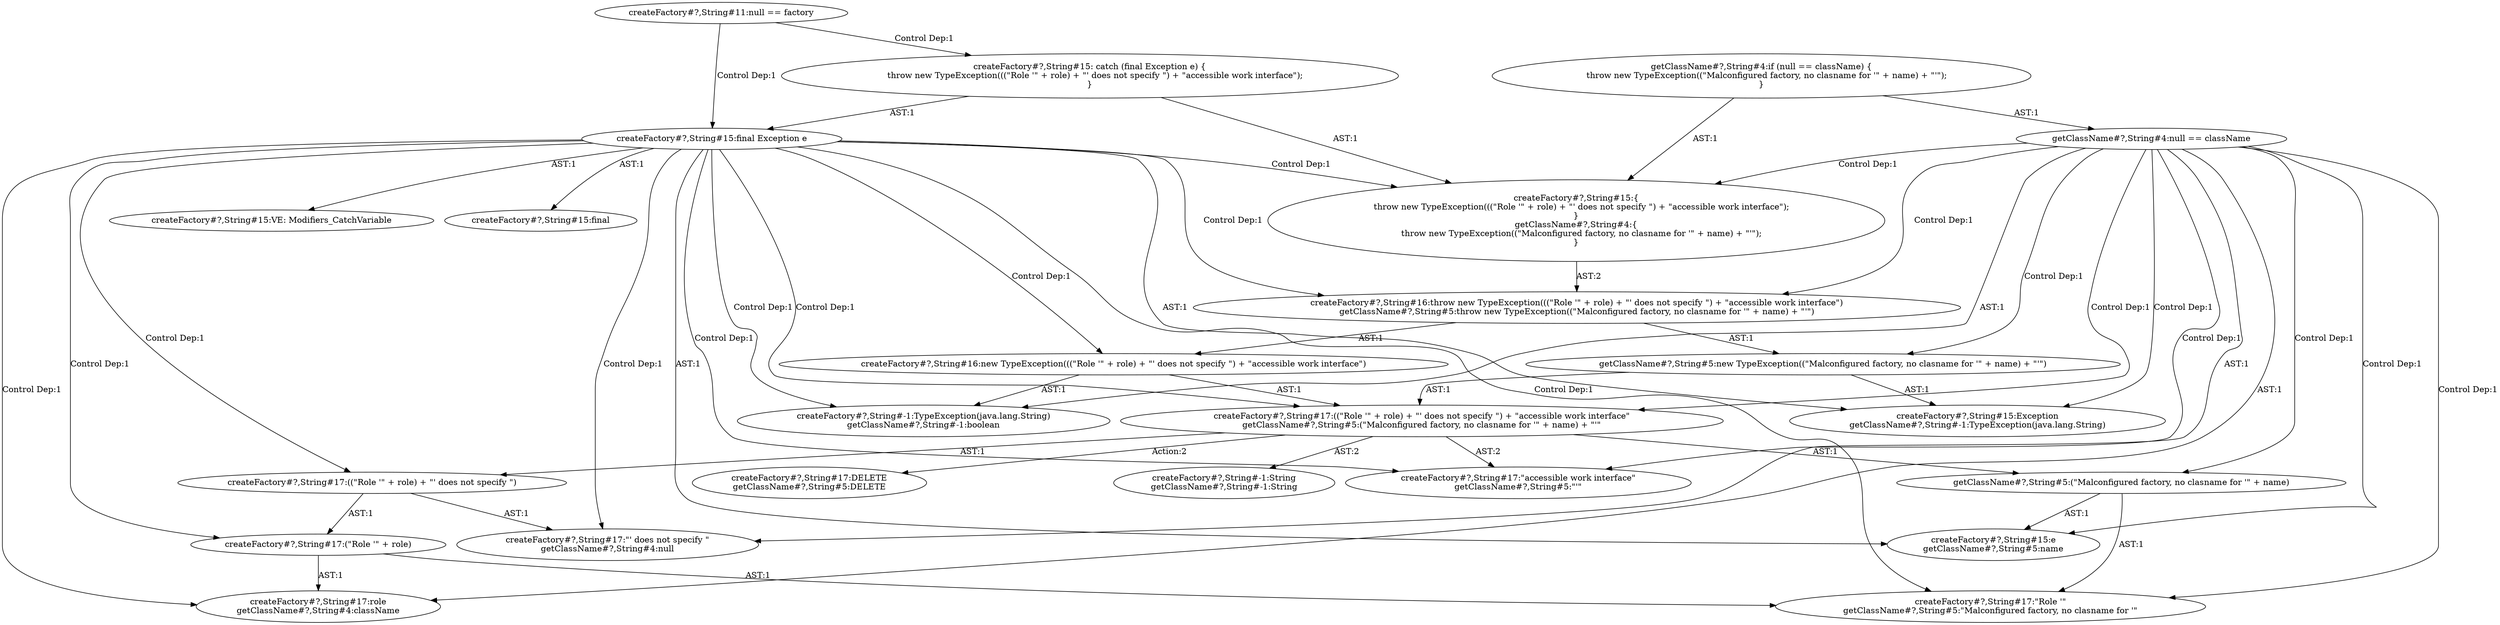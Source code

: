 digraph "Pattern" {
0 [label="createFactory#?,String#17:DELETE
getClassName#?,String#5:DELETE" shape=ellipse]
1 [label="createFactory#?,String#17:((\"Role '\" + role) + \"' does not specify \") + \"accessible work interface\"
getClassName#?,String#5:(\"Malconfigured factory, no clasname for '\" + name) + \"'\"" shape=ellipse]
2 [label="createFactory#?,String#15:final Exception e" shape=ellipse]
3 [label="createFactory#?,String#11:null == factory" shape=ellipse]
4 [label="createFactory#?,String#15: catch (final Exception e) \{
    throw new TypeException(((\"Role '\" + role) + \"' does not specify \") + \"accessible work interface\");
\}" shape=ellipse]
5 [label="createFactory#?,String#15:e
getClassName#?,String#5:name" shape=ellipse]
6 [label="createFactory#?,String#15:Exception
getClassName#?,String#-1:TypeException(java.lang.String)" shape=ellipse]
7 [label="createFactory#?,String#15:\{
    throw new TypeException(((\"Role '\" + role) + \"' does not specify \") + \"accessible work interface\");
\}
getClassName#?,String#4:\{
    throw new TypeException((\"Malconfigured factory, no clasname for '\" + name) + \"'\");
\}" shape=ellipse]
8 [label="createFactory#?,String#16:throw new TypeException(((\"Role '\" + role) + \"' does not specify \") + \"accessible work interface\")
getClassName#?,String#5:throw new TypeException((\"Malconfigured factory, no clasname for '\" + name) + \"'\")" shape=ellipse]
9 [label="createFactory#?,String#16:new TypeException(((\"Role '\" + role) + \"' does not specify \") + \"accessible work interface\")" shape=ellipse]
10 [label="createFactory#?,String#-1:TypeException(java.lang.String)
getClassName#?,String#-1:boolean" shape=ellipse]
11 [label="createFactory#?,String#17:((\"Role '\" + role) + \"' does not specify \")" shape=ellipse]
12 [label="createFactory#?,String#17:(\"Role '\" + role)" shape=ellipse]
13 [label="createFactory#?,String#17:\"Role '\"
getClassName#?,String#5:\"Malconfigured factory, no clasname for '\"" shape=ellipse]
14 [label="createFactory#?,String#17:role
getClassName#?,String#4:className" shape=ellipse]
15 [label="createFactory#?,String#17:\"' does not specify \"
getClassName#?,String#4:null" shape=ellipse]
16 [label="createFactory#?,String#17:\"accessible work interface\"
getClassName#?,String#5:\"'\"" shape=ellipse]
17 [label="createFactory#?,String#15:VE: Modifiers_CatchVariable" shape=ellipse]
18 [label="createFactory#?,String#15:final" shape=ellipse]
19 [label="createFactory#?,String#-1:String
getClassName#?,String#-1:String" shape=ellipse]
20 [label="getClassName#?,String#4:null == className" shape=ellipse]
21 [label="getClassName#?,String#5:(\"Malconfigured factory, no clasname for '\" + name)" shape=ellipse]
22 [label="getClassName#?,String#4:if (null == className) \{
    throw new TypeException((\"Malconfigured factory, no clasname for '\" + name) + \"'\");
\}" shape=ellipse]
23 [label="getClassName#?,String#5:new TypeException((\"Malconfigured factory, no clasname for '\" + name) + \"'\")" shape=ellipse]
1 -> 0 [label="Action:2"];
1 -> 19 [label="AST:2"];
1 -> 11 [label="AST:1"];
1 -> 16 [label="AST:2"];
1 -> 21 [label="AST:1"];
2 -> 1 [label="Control Dep:1"];
2 -> 5 [label="AST:1"];
2 -> 6 [label="AST:1"];
2 -> 7 [label="Control Dep:1"];
2 -> 8 [label="Control Dep:1"];
2 -> 9 [label="Control Dep:1"];
2 -> 10 [label="Control Dep:1"];
2 -> 11 [label="Control Dep:1"];
2 -> 12 [label="Control Dep:1"];
2 -> 13 [label="Control Dep:1"];
2 -> 14 [label="Control Dep:1"];
2 -> 15 [label="Control Dep:1"];
2 -> 16 [label="Control Dep:1"];
2 -> 17 [label="AST:1"];
2 -> 18 [label="AST:1"];
3 -> 2 [label="Control Dep:1"];
3 -> 4 [label="Control Dep:1"];
4 -> 2 [label="AST:1"];
4 -> 7 [label="AST:1"];
7 -> 8 [label="AST:2"];
8 -> 9 [label="AST:1"];
8 -> 23 [label="AST:1"];
9 -> 1 [label="AST:1"];
9 -> 10 [label="AST:1"];
11 -> 12 [label="AST:1"];
11 -> 15 [label="AST:1"];
12 -> 13 [label="AST:1"];
12 -> 14 [label="AST:1"];
20 -> 10 [label="AST:1"];
20 -> 15 [label="AST:1"];
20 -> 14 [label="AST:1"];
20 -> 7 [label="Control Dep:1"];
20 -> 8 [label="Control Dep:1"];
20 -> 23 [label="Control Dep:1"];
20 -> 6 [label="Control Dep:1"];
20 -> 1 [label="Control Dep:1"];
20 -> 21 [label="Control Dep:1"];
20 -> 13 [label="Control Dep:1"];
20 -> 5 [label="Control Dep:1"];
20 -> 16 [label="Control Dep:1"];
21 -> 13 [label="AST:1"];
21 -> 5 [label="AST:1"];
22 -> 20 [label="AST:1"];
22 -> 7 [label="AST:1"];
23 -> 6 [label="AST:1"];
23 -> 1 [label="AST:1"];
}